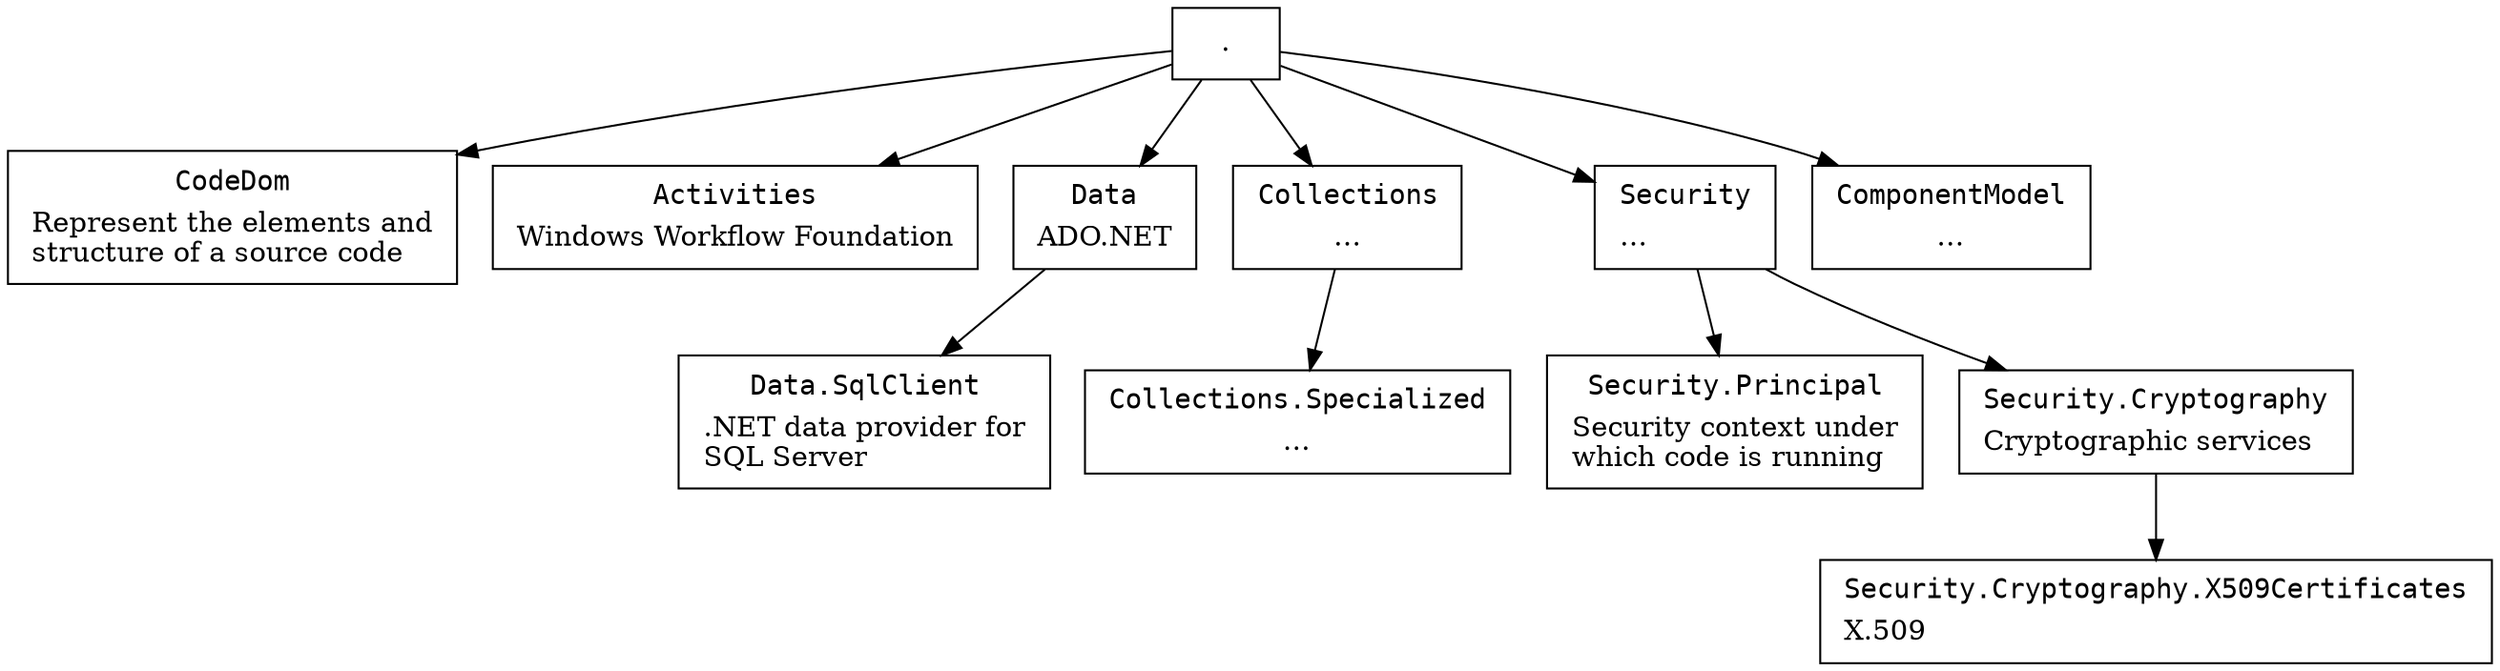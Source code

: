 digraph hierarchy {

   node [ shape=box ]

   System [ label = "." ];
   CodeDom        [ label=< <table border="0"><tr><td align="text"><font face="Courier">CodeDom</font></td></tr><tr><td>Represent the elements and<br align="left"/>structure of a source code<br align="left"/></td></tr></table> > ];
   Activities     [ label=< <table border="0"><tr><td align="text"><font face="Courier">Activities</font></td></tr><tr><td>Windows Workflow Foundation<br align="left"/></td></tr></table> > ];
   Data           [ label=< <table border="0"><tr><td align="text"><font face="Courier">Data</font></td></tr><tr><td>ADO.NET</td></tr></table> > ];
   Collections    [ label=< <table border="0"><tr><td align="text"><font face="Courier">Collections</font></td></tr><tr><td>…</td></tr></table> > ];
   Collections_Specialized    [ label=< <table border="0"><tr><td align="text"><font face="Courier">Collections.Specialized</font></td></tr><tr><td>…</td></tr></table> > ];
   Data_SqlClient [ label=< <table border="0"><tr><td align="text"><font face="Courier">Data.SqlClient</font></td></tr><tr><td align="text">.NET data provider for<br align="left"/>SQL Server<br align="left"/></td></tr></table> > ];
   Security       [ label=< <table border="0"><tr><td align="text"><font face="Courier">Security</font></td></tr><tr><td align="text">…<br align="left"/></td></tr></table> > ];
   Security_Principal  [ label=< <table border="0"><tr><td align="text"><font face="Courier">Security.Principal</font></td></tr><tr><td align="text">Security context under<br align="left"/>which code is running<br align="left"/></td></tr></table> > ];
   Security_Cryptography  [ label=< <table border="0"><tr><td align="text"><font face="Courier">Security.Cryptography</font></td></tr><tr><td align="text">Cryptographic services<br align="left"/></td></tr></table> > ];
   Security_Cryptography_X509Certificates  [ label=< <table border="0"><tr><td align="text"><font face="Courier">Security.Cryptography.X509Certificates</font></td></tr><tr><td align="text">X.509<br align="left"/></td></tr></table> > ];
   System_ComponentModel [ label=< <table border="0"><tr><td align="text"><font face="Courier">ComponentModel</font></td></tr><tr><td>…</td></tr></table> > ];

   System -> CodeDom;
   System -> Activities;
   System -> Data;
   System -> Collections;
   System -> Security;
   System -> System_ComponentModel;
   Security -> Security_Principal;
   Security -> Security_Cryptography;
   Security_Cryptography->Security_Cryptography_X509Certificates;

   Data -> Data_SqlClient;

   Collections -> Collections_Specialized;

}
